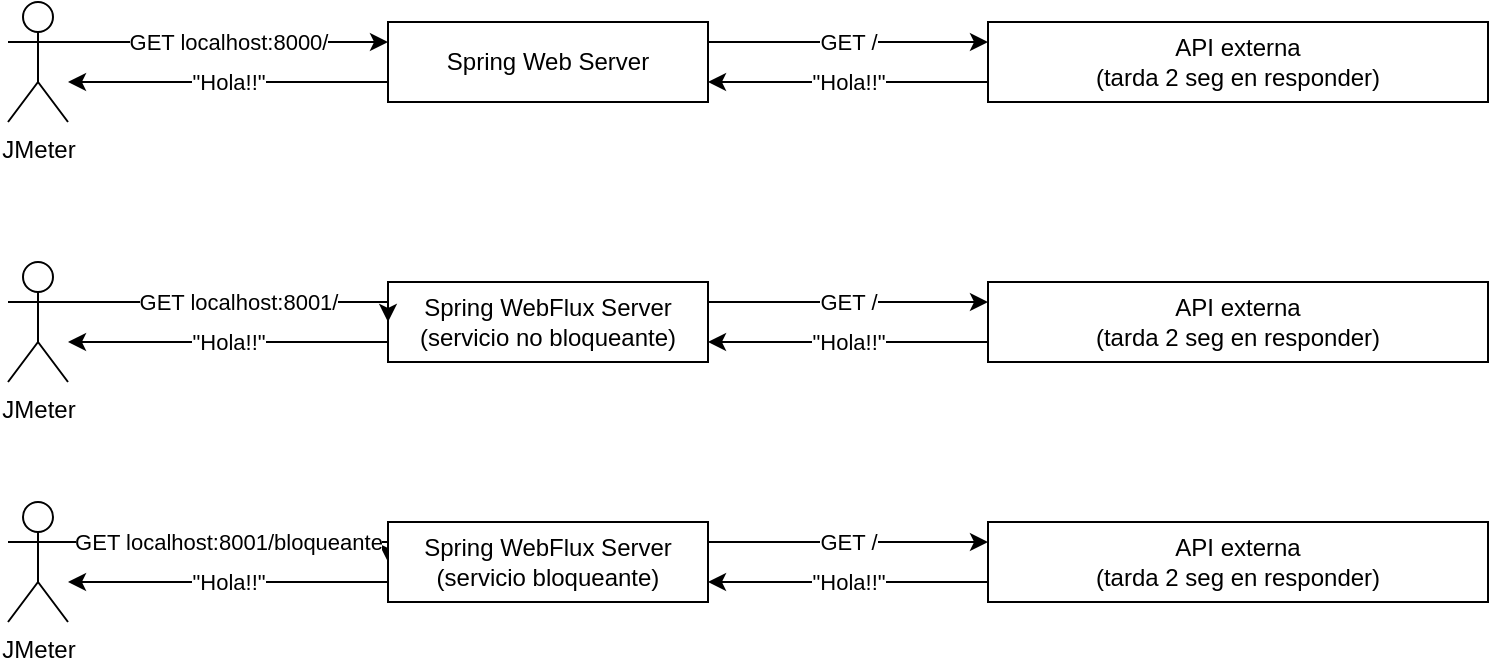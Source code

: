 <mxfile version="13.2.4" type="device"><diagram id="deCRP_wiyKyWYRF4ea-R" name="Page-1"><mxGraphModel dx="1599" dy="556" grid="1" gridSize="10" guides="1" tooltips="1" connect="1" arrows="1" fold="1" page="1" pageScale="1" pageWidth="850" pageHeight="1100" math="0" shadow="0"><root><mxCell id="0"/><mxCell id="1" parent="0"/><mxCell id="_Olq_BKFzwBOlhFwbd-6-3" value="GET /" style="edgeStyle=orthogonalEdgeStyle;rounded=0;orthogonalLoop=1;jettySize=auto;html=1;" edge="1" parent="1" source="_Olq_BKFzwBOlhFwbd-6-1" target="_Olq_BKFzwBOlhFwbd-6-2"><mxGeometry relative="1" as="geometry"><Array as="points"><mxPoint x="420" y="190"/><mxPoint x="420" y="190"/></Array></mxGeometry></mxCell><mxCell id="_Olq_BKFzwBOlhFwbd-6-29" value="&quot;Hola!!&quot;" style="edgeStyle=orthogonalEdgeStyle;rounded=0;orthogonalLoop=1;jettySize=auto;html=1;" edge="1" parent="1" source="_Olq_BKFzwBOlhFwbd-6-1" target="_Olq_BKFzwBOlhFwbd-6-11"><mxGeometry relative="1" as="geometry"><Array as="points"><mxPoint x="120" y="210"/><mxPoint x="120" y="210"/></Array></mxGeometry></mxCell><mxCell id="_Olq_BKFzwBOlhFwbd-6-1" value="Spring Web Server" style="rounded=0;whiteSpace=wrap;html=1;" vertex="1" parent="1"><mxGeometry x="190" y="180" width="160" height="40" as="geometry"/></mxCell><mxCell id="_Olq_BKFzwBOlhFwbd-6-4" value="&quot;Hola!!&quot;" style="edgeStyle=orthogonalEdgeStyle;rounded=0;orthogonalLoop=1;jettySize=auto;html=1;" edge="1" parent="1" source="_Olq_BKFzwBOlhFwbd-6-2" target="_Olq_BKFzwBOlhFwbd-6-1"><mxGeometry relative="1" as="geometry"><Array as="points"><mxPoint x="400" y="210"/><mxPoint x="400" y="210"/></Array></mxGeometry></mxCell><mxCell id="_Olq_BKFzwBOlhFwbd-6-2" value="API externa &lt;br&gt;(tarda 2 seg&amp;nbsp;en responder)" style="rounded=0;whiteSpace=wrap;html=1;" vertex="1" parent="1"><mxGeometry x="490" y="180" width="250" height="40" as="geometry"/></mxCell><mxCell id="_Olq_BKFzwBOlhFwbd-6-12" value="GET localhost:8000/" style="edgeStyle=orthogonalEdgeStyle;rounded=0;orthogonalLoop=1;jettySize=auto;html=1;" edge="1" parent="1" source="_Olq_BKFzwBOlhFwbd-6-11" target="_Olq_BKFzwBOlhFwbd-6-1"><mxGeometry relative="1" as="geometry"><Array as="points"><mxPoint x="120" y="190"/><mxPoint x="120" y="190"/></Array></mxGeometry></mxCell><mxCell id="_Olq_BKFzwBOlhFwbd-6-11" value="JMeter" style="shape=umlActor;verticalLabelPosition=bottom;labelBackgroundColor=#ffffff;verticalAlign=top;html=1;outlineConnect=0;" vertex="1" parent="1"><mxGeometry y="170" width="30" height="60" as="geometry"/></mxCell><mxCell id="_Olq_BKFzwBOlhFwbd-6-13" value="GET /" style="edgeStyle=orthogonalEdgeStyle;rounded=0;orthogonalLoop=1;jettySize=auto;html=1;" edge="1" parent="1" source="_Olq_BKFzwBOlhFwbd-6-14" target="_Olq_BKFzwBOlhFwbd-6-16"><mxGeometry relative="1" as="geometry"><Array as="points"><mxPoint x="420" y="320"/><mxPoint x="420" y="320"/></Array></mxGeometry></mxCell><mxCell id="_Olq_BKFzwBOlhFwbd-6-31" value="&quot;Hola!!&quot;" style="edgeStyle=orthogonalEdgeStyle;rounded=0;orthogonalLoop=1;jettySize=auto;html=1;" edge="1" parent="1" source="_Olq_BKFzwBOlhFwbd-6-14" target="_Olq_BKFzwBOlhFwbd-6-20"><mxGeometry relative="1" as="geometry"><Array as="points"><mxPoint x="100" y="340"/><mxPoint x="100" y="340"/></Array></mxGeometry></mxCell><mxCell id="_Olq_BKFzwBOlhFwbd-6-14" value="Spring WebFlux&amp;nbsp;Server&lt;br&gt;(servicio no bloqueante)" style="rounded=0;whiteSpace=wrap;html=1;" vertex="1" parent="1"><mxGeometry x="190" y="310" width="160" height="40" as="geometry"/></mxCell><mxCell id="_Olq_BKFzwBOlhFwbd-6-15" value="&quot;Hola!!&quot;" style="edgeStyle=orthogonalEdgeStyle;rounded=0;orthogonalLoop=1;jettySize=auto;html=1;" edge="1" parent="1" source="_Olq_BKFzwBOlhFwbd-6-16" target="_Olq_BKFzwBOlhFwbd-6-14"><mxGeometry relative="1" as="geometry"><Array as="points"><mxPoint x="400" y="340"/><mxPoint x="400" y="340"/></Array></mxGeometry></mxCell><mxCell id="_Olq_BKFzwBOlhFwbd-6-16" value="API externa &lt;br&gt;(tarda 2 seg&amp;nbsp;en responder)" style="rounded=0;whiteSpace=wrap;html=1;" vertex="1" parent="1"><mxGeometry x="490" y="310" width="250" height="40" as="geometry"/></mxCell><mxCell id="_Olq_BKFzwBOlhFwbd-6-19" value="GET localhost:8001/" style="edgeStyle=orthogonalEdgeStyle;rounded=0;orthogonalLoop=1;jettySize=auto;html=1;" edge="1" parent="1" source="_Olq_BKFzwBOlhFwbd-6-20"><mxGeometry relative="1" as="geometry"><mxPoint x="190" y="330" as="targetPoint"/><Array as="points"><mxPoint x="190" y="320"/></Array></mxGeometry></mxCell><mxCell id="_Olq_BKFzwBOlhFwbd-6-20" value="JMeter" style="shape=umlActor;verticalLabelPosition=bottom;labelBackgroundColor=#ffffff;verticalAlign=top;html=1;outlineConnect=0;" vertex="1" parent="1"><mxGeometry y="300" width="30" height="60" as="geometry"/></mxCell><mxCell id="_Olq_BKFzwBOlhFwbd-6-21" value="GET localhost:8001/bloqueante" style="edgeStyle=orthogonalEdgeStyle;rounded=0;orthogonalLoop=1;jettySize=auto;html=1;" edge="1" parent="1" source="_Olq_BKFzwBOlhFwbd-6-22"><mxGeometry x="-0.067" relative="1" as="geometry"><mxPoint x="190" y="450.0" as="targetPoint"/><Array as="points"><mxPoint x="190" y="440"/></Array><mxPoint as="offset"/></mxGeometry></mxCell><mxCell id="_Olq_BKFzwBOlhFwbd-6-22" value="JMeter" style="shape=umlActor;verticalLabelPosition=bottom;labelBackgroundColor=#ffffff;verticalAlign=top;html=1;outlineConnect=0;" vertex="1" parent="1"><mxGeometry y="420" width="30" height="60" as="geometry"/></mxCell><mxCell id="_Olq_BKFzwBOlhFwbd-6-23" value="GET /" style="edgeStyle=orthogonalEdgeStyle;rounded=0;orthogonalLoop=1;jettySize=auto;html=1;" edge="1" parent="1" source="_Olq_BKFzwBOlhFwbd-6-24" target="_Olq_BKFzwBOlhFwbd-6-26"><mxGeometry relative="1" as="geometry"><Array as="points"><mxPoint x="420" y="440"/><mxPoint x="420" y="440"/></Array></mxGeometry></mxCell><mxCell id="_Olq_BKFzwBOlhFwbd-6-27" value="&quot;Hola!!&quot;" style="edgeStyle=orthogonalEdgeStyle;rounded=0;orthogonalLoop=1;jettySize=auto;html=1;" edge="1" parent="1" source="_Olq_BKFzwBOlhFwbd-6-24" target="_Olq_BKFzwBOlhFwbd-6-22"><mxGeometry relative="1" as="geometry"><Array as="points"><mxPoint x="100" y="460"/><mxPoint x="100" y="460"/></Array></mxGeometry></mxCell><mxCell id="_Olq_BKFzwBOlhFwbd-6-24" value="Spring WebFlux&amp;nbsp;Server&lt;br&gt;(servicio bloqueante)" style="rounded=0;whiteSpace=wrap;html=1;" vertex="1" parent="1"><mxGeometry x="190" y="430" width="160" height="40" as="geometry"/></mxCell><mxCell id="_Olq_BKFzwBOlhFwbd-6-25" value="&quot;Hola!!&quot;" style="edgeStyle=orthogonalEdgeStyle;rounded=0;orthogonalLoop=1;jettySize=auto;html=1;" edge="1" parent="1" source="_Olq_BKFzwBOlhFwbd-6-26" target="_Olq_BKFzwBOlhFwbd-6-24"><mxGeometry relative="1" as="geometry"><Array as="points"><mxPoint x="400" y="460"/><mxPoint x="400" y="460"/></Array></mxGeometry></mxCell><mxCell id="_Olq_BKFzwBOlhFwbd-6-26" value="API externa &lt;br&gt;(tarda 2 seg&amp;nbsp;en responder)" style="rounded=0;whiteSpace=wrap;html=1;" vertex="1" parent="1"><mxGeometry x="490" y="430" width="250" height="40" as="geometry"/></mxCell></root></mxGraphModel></diagram></mxfile>